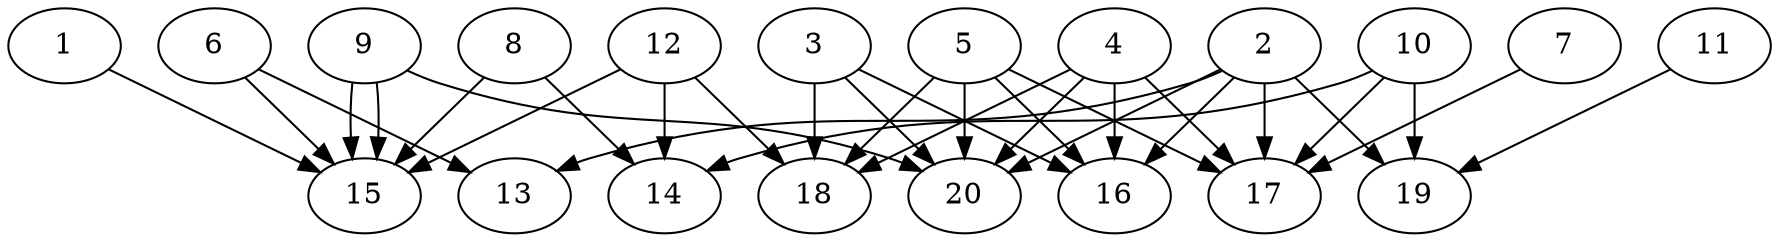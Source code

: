 // DAG automatically generated by daggen at Thu Oct  3 13:58:43 2019
// ./daggen --dot -n 20 --ccr 0.5 --fat 0.9 --regular 0.9 --density 0.5 --mindata 5242880 --maxdata 52428800 
digraph G {
  1 [size="13705216", alpha="0.11", expect_size="6852608"] 
  1 -> 15 [size ="6852608"]
  2 [size="72302592", alpha="0.00", expect_size="36151296"] 
  2 -> 13 [size ="36151296"]
  2 -> 16 [size ="36151296"]
  2 -> 17 [size ="36151296"]
  2 -> 19 [size ="36151296"]
  2 -> 20 [size ="36151296"]
  3 [size="19501056", alpha="0.08", expect_size="9750528"] 
  3 -> 16 [size ="9750528"]
  3 -> 18 [size ="9750528"]
  3 -> 20 [size ="9750528"]
  4 [size="11341824", alpha="0.05", expect_size="5670912"] 
  4 -> 16 [size ="5670912"]
  4 -> 17 [size ="5670912"]
  4 -> 18 [size ="5670912"]
  4 -> 20 [size ="5670912"]
  5 [size="64192512", alpha="0.03", expect_size="32096256"] 
  5 -> 16 [size ="32096256"]
  5 -> 17 [size ="32096256"]
  5 -> 18 [size ="32096256"]
  5 -> 20 [size ="32096256"]
  6 [size="81190912", alpha="0.18", expect_size="40595456"] 
  6 -> 13 [size ="40595456"]
  6 -> 15 [size ="40595456"]
  7 [size="28135424", alpha="0.18", expect_size="14067712"] 
  7 -> 17 [size ="14067712"]
  8 [size="79847424", alpha="0.16", expect_size="39923712"] 
  8 -> 14 [size ="39923712"]
  8 -> 15 [size ="39923712"]
  9 [size="59854848", alpha="0.10", expect_size="29927424"] 
  9 -> 15 [size ="29927424"]
  9 -> 15 [size ="29927424"]
  9 -> 20 [size ="29927424"]
  10 [size="40095744", alpha="0.12", expect_size="20047872"] 
  10 -> 14 [size ="20047872"]
  10 -> 17 [size ="20047872"]
  10 -> 19 [size ="20047872"]
  11 [size="64817152", alpha="0.11", expect_size="32408576"] 
  11 -> 19 [size ="32408576"]
  12 [size="22272000", alpha="0.13", expect_size="11136000"] 
  12 -> 14 [size ="11136000"]
  12 -> 15 [size ="11136000"]
  12 -> 18 [size ="11136000"]
  13 [size="22429696", alpha="0.02", expect_size="11214848"] 
  14 [size="61427712", alpha="0.06", expect_size="30713856"] 
  15 [size="82722816", alpha="0.15", expect_size="41361408"] 
  16 [size="96067584", alpha="0.06", expect_size="48033792"] 
  17 [size="84795392", alpha="0.16", expect_size="42397696"] 
  18 [size="74823680", alpha="0.11", expect_size="37411840"] 
  19 [size="56954880", alpha="0.08", expect_size="28477440"] 
  20 [size="103155712", alpha="0.03", expect_size="51577856"] 
}
